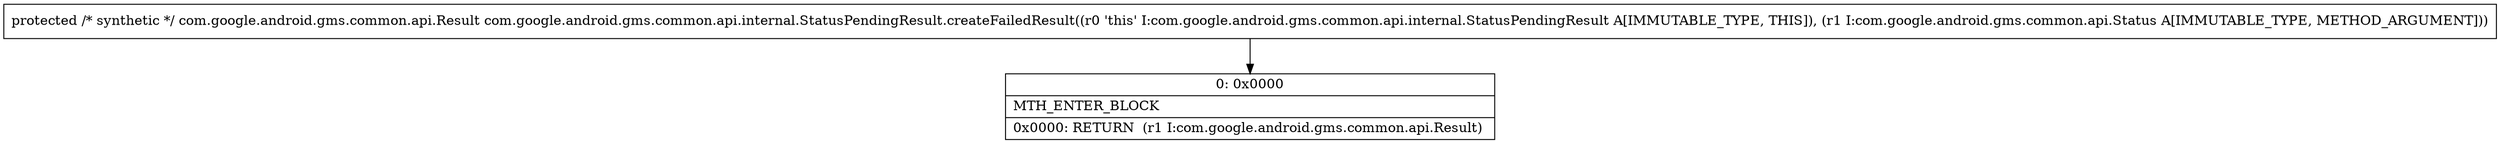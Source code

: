 digraph "CFG forcom.google.android.gms.common.api.internal.StatusPendingResult.createFailedResult(Lcom\/google\/android\/gms\/common\/api\/Status;)Lcom\/google\/android\/gms\/common\/api\/Result;" {
Node_0 [shape=record,label="{0\:\ 0x0000|MTH_ENTER_BLOCK\l|0x0000: RETURN  (r1 I:com.google.android.gms.common.api.Result) \l}"];
MethodNode[shape=record,label="{protected \/* synthetic *\/ com.google.android.gms.common.api.Result com.google.android.gms.common.api.internal.StatusPendingResult.createFailedResult((r0 'this' I:com.google.android.gms.common.api.internal.StatusPendingResult A[IMMUTABLE_TYPE, THIS]), (r1 I:com.google.android.gms.common.api.Status A[IMMUTABLE_TYPE, METHOD_ARGUMENT])) }"];
MethodNode -> Node_0;
}

